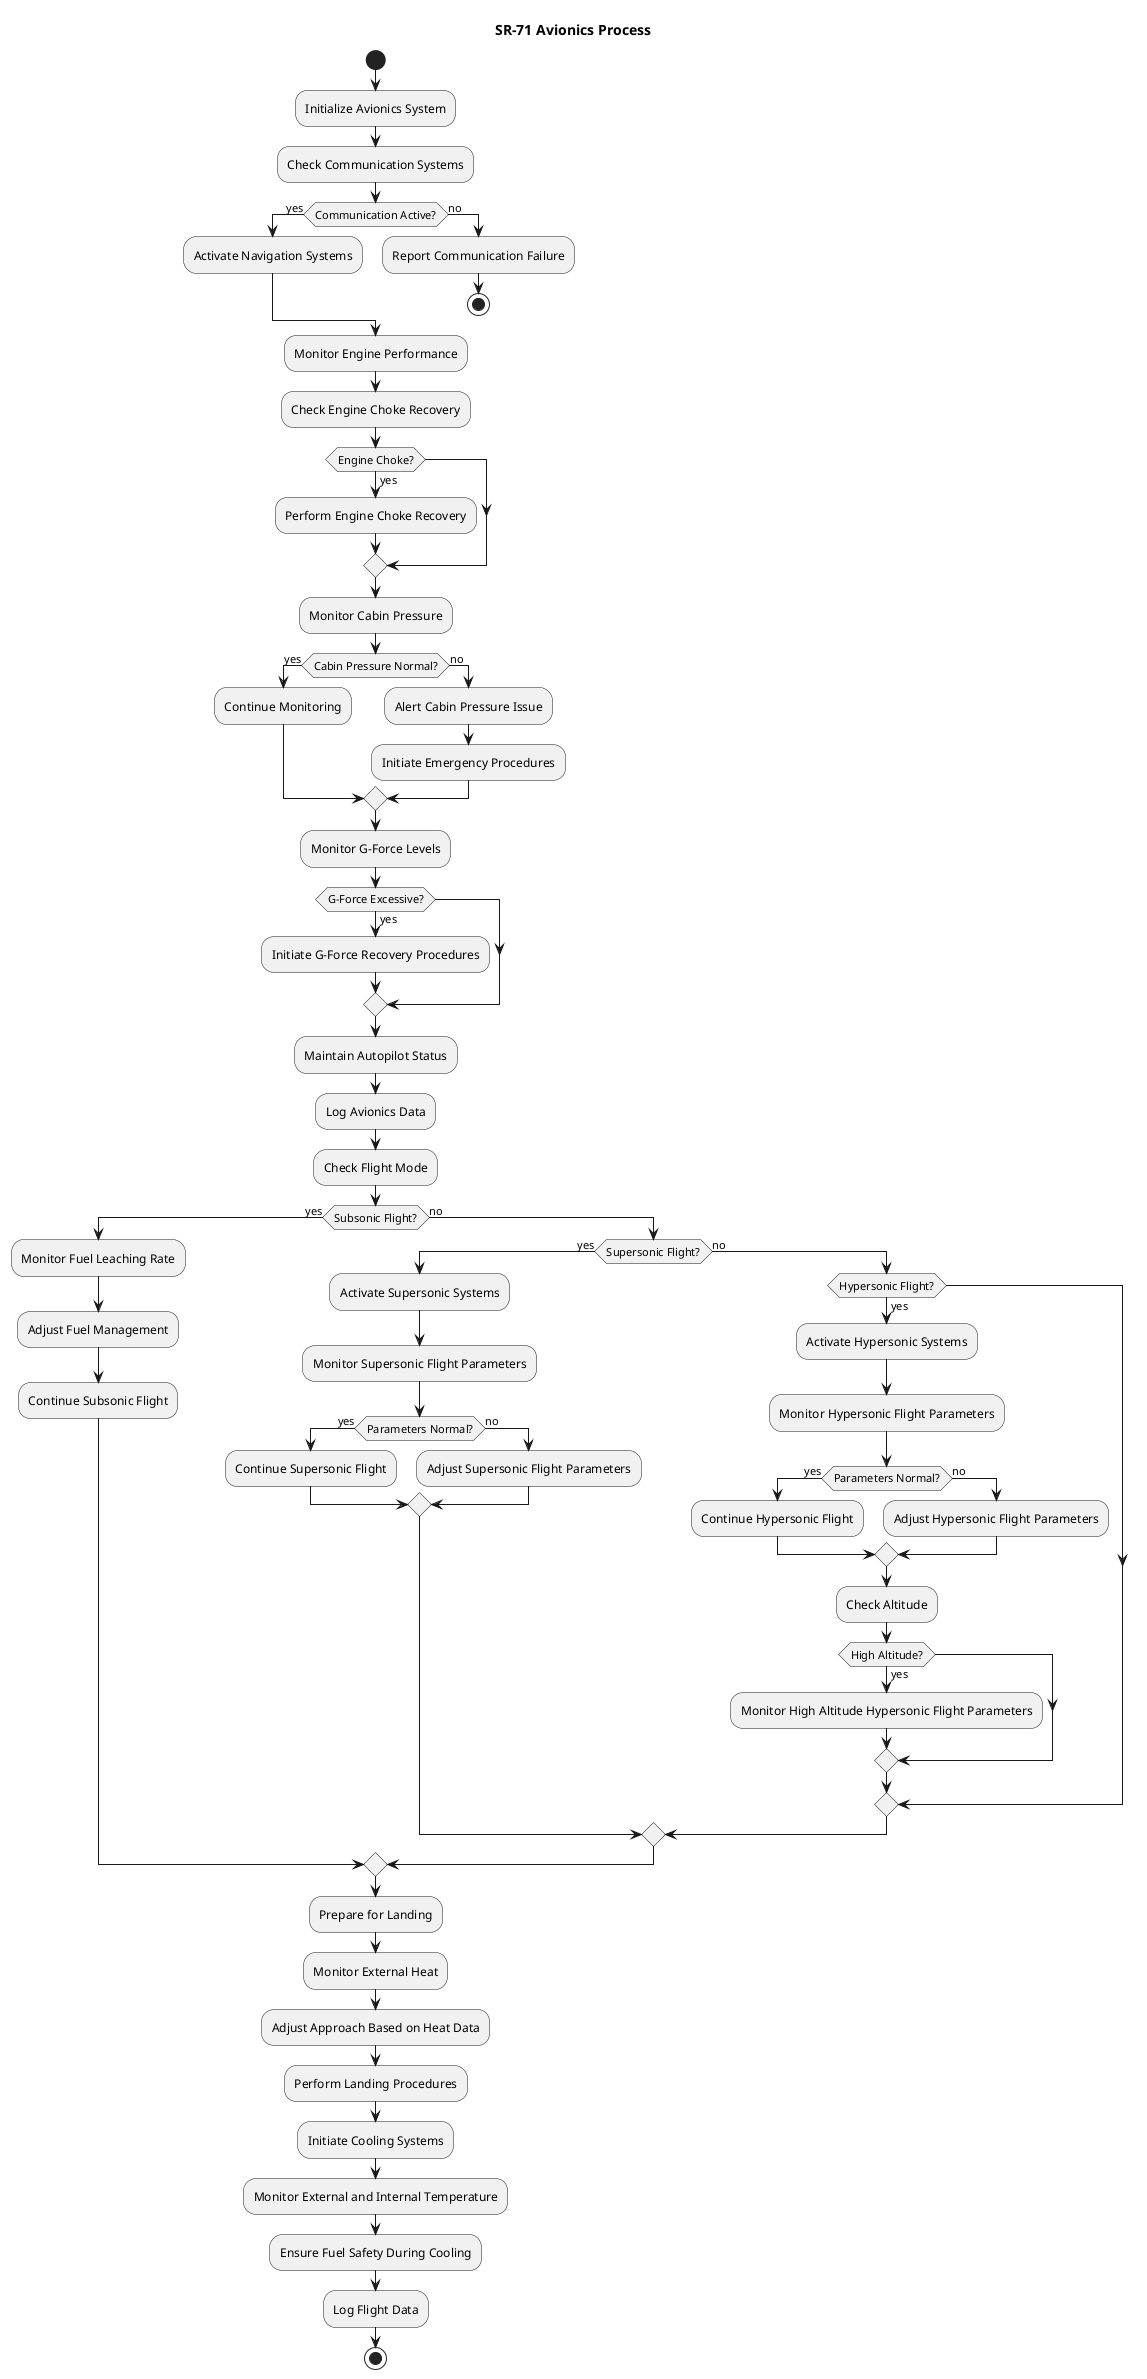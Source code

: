 @startuml
title SR-71 Avionics Process

start
:Initialize Avionics System;
:Check Communication Systems;
if (Communication Active?) then (yes)
  :Activate Navigation Systems;
else (no)
  :Report Communication Failure;
  stop
endif

:Monitor Engine Performance;
:Check Engine Choke Recovery;
if (Engine Choke?) then (yes)
  :Perform Engine Choke Recovery;
endif

:Monitor Cabin Pressure;
if (Cabin Pressure Normal?) then (yes)
  :Continue Monitoring;
else (no)
  :Alert Cabin Pressure Issue;
  :Initiate Emergency Procedures;
endif

:Monitor G-Force Levels;
if (G-Force Excessive?) then (yes)
  :Initiate G-Force Recovery Procedures;
endif

:Maintain Autopilot Status;
:Log Avionics Data;

:Check Flight Mode;
if (Subsonic Flight?) then (yes)
  :Monitor Fuel Leaching Rate;
  :Adjust Fuel Management;
  :Continue Subsonic Flight;
else (no)
  if (Supersonic Flight?) then (yes)
    :Activate Supersonic Systems;
    :Monitor Supersonic Flight Parameters;
    if (Parameters Normal?) then (yes)
      :Continue Supersonic Flight;
    else (no)
      :Adjust Supersonic Flight Parameters;
    endif
  else (no)
    if (Hypersonic Flight?) then (yes)
      :Activate Hypersonic Systems;
      :Monitor Hypersonic Flight Parameters;
      if (Parameters Normal?) then (yes)
        :Continue Hypersonic Flight;
      else (no)
        :Adjust Hypersonic Flight Parameters;
      endif
      :Check Altitude;
      if (High Altitude?) then (yes)
        :Monitor High Altitude Hypersonic Flight Parameters;
      endif
    endif
  endif
endif

:Prepare for Landing;
:Monitor External Heat;
:Adjust Approach Based on Heat Data;
:Perform Landing Procedures;

:Initiate Cooling Systems;
:Monitor External and Internal Temperature;
:Ensure Fuel Safety During Cooling;

:Log Flight Data;
stop

@enduml
